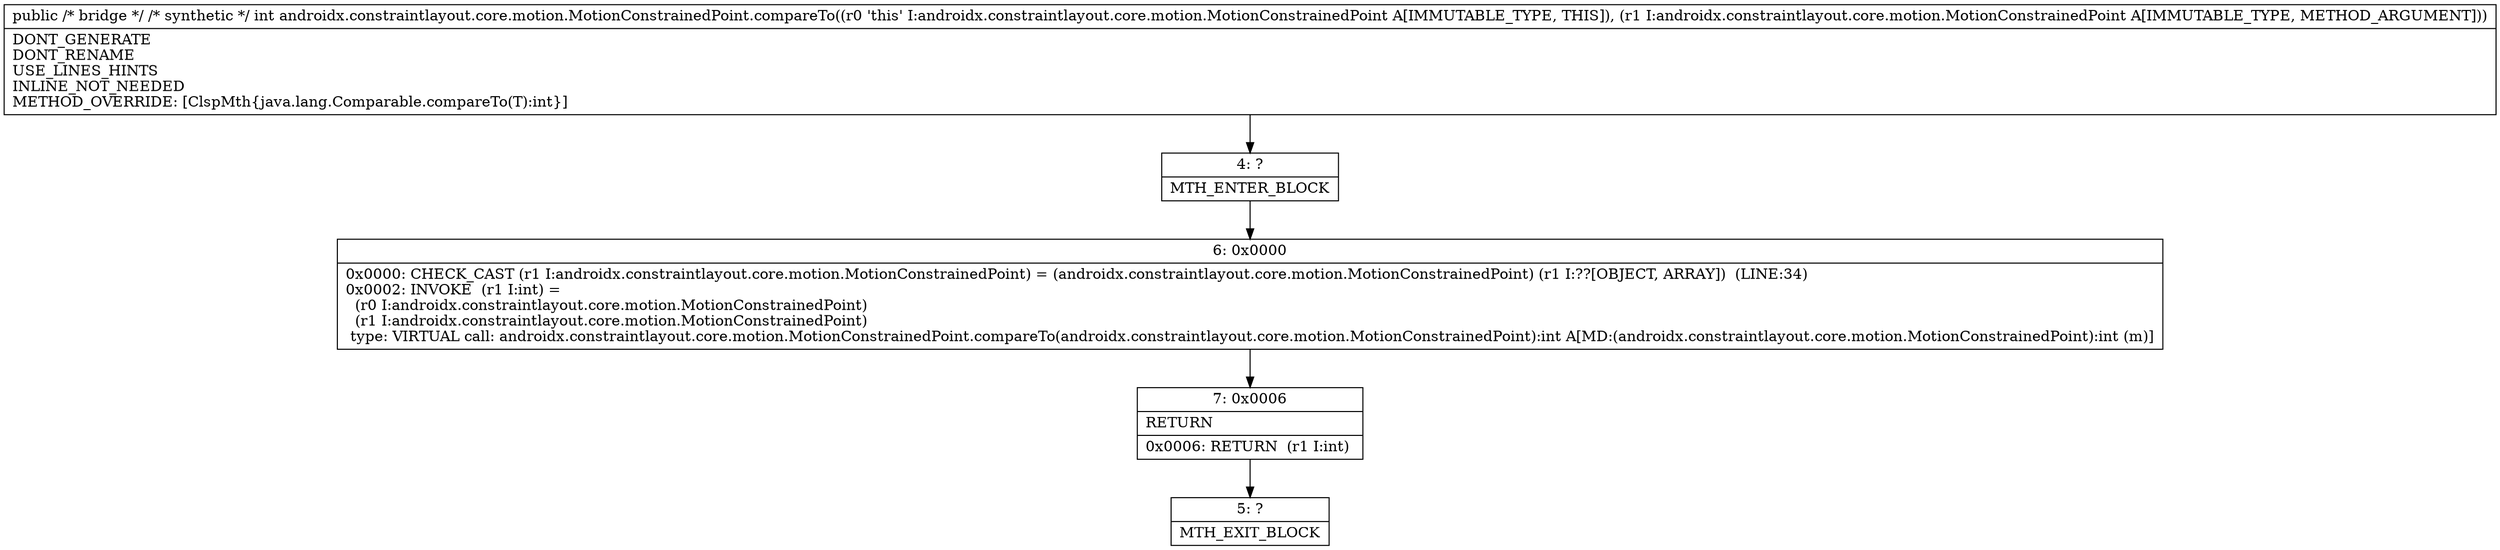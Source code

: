 digraph "CFG forandroidx.constraintlayout.core.motion.MotionConstrainedPoint.compareTo(Ljava\/lang\/Object;)I" {
Node_4 [shape=record,label="{4\:\ ?|MTH_ENTER_BLOCK\l}"];
Node_6 [shape=record,label="{6\:\ 0x0000|0x0000: CHECK_CAST (r1 I:androidx.constraintlayout.core.motion.MotionConstrainedPoint) = (androidx.constraintlayout.core.motion.MotionConstrainedPoint) (r1 I:??[OBJECT, ARRAY])  (LINE:34)\l0x0002: INVOKE  (r1 I:int) = \l  (r0 I:androidx.constraintlayout.core.motion.MotionConstrainedPoint)\l  (r1 I:androidx.constraintlayout.core.motion.MotionConstrainedPoint)\l type: VIRTUAL call: androidx.constraintlayout.core.motion.MotionConstrainedPoint.compareTo(androidx.constraintlayout.core.motion.MotionConstrainedPoint):int A[MD:(androidx.constraintlayout.core.motion.MotionConstrainedPoint):int (m)]\l}"];
Node_7 [shape=record,label="{7\:\ 0x0006|RETURN\l|0x0006: RETURN  (r1 I:int) \l}"];
Node_5 [shape=record,label="{5\:\ ?|MTH_EXIT_BLOCK\l}"];
MethodNode[shape=record,label="{public \/* bridge *\/ \/* synthetic *\/ int androidx.constraintlayout.core.motion.MotionConstrainedPoint.compareTo((r0 'this' I:androidx.constraintlayout.core.motion.MotionConstrainedPoint A[IMMUTABLE_TYPE, THIS]), (r1 I:androidx.constraintlayout.core.motion.MotionConstrainedPoint A[IMMUTABLE_TYPE, METHOD_ARGUMENT]))  | DONT_GENERATE\lDONT_RENAME\lUSE_LINES_HINTS\lINLINE_NOT_NEEDED\lMETHOD_OVERRIDE: [ClspMth\{java.lang.Comparable.compareTo(T):int\}]\l}"];
MethodNode -> Node_4;Node_4 -> Node_6;
Node_6 -> Node_7;
Node_7 -> Node_5;
}

